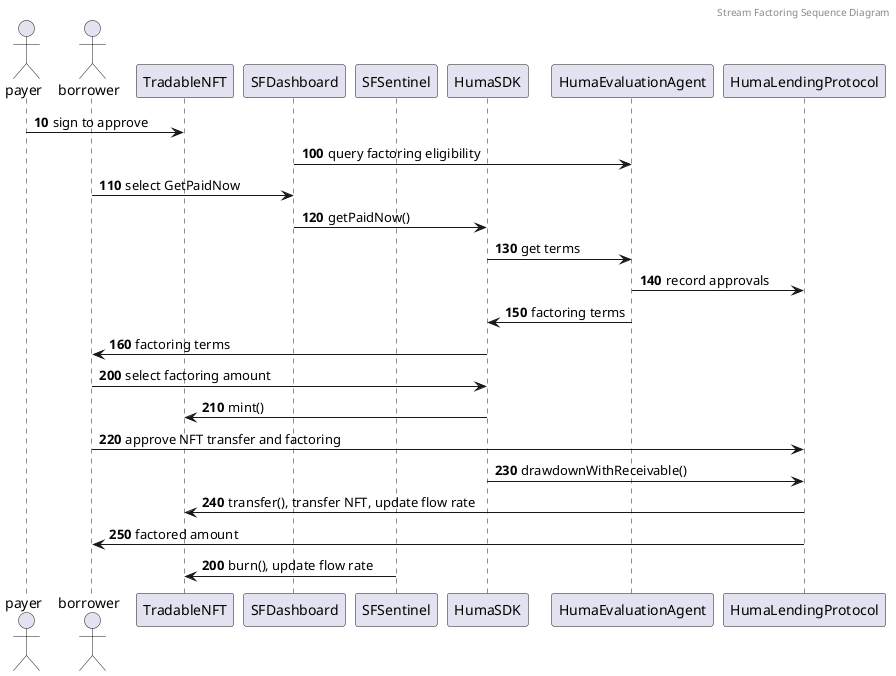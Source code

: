 @startuml
header Stream Factoring Sequence Diagram
actor payer
actor borrower
participant TradableNFT
participant SFDashboard
participant SFSentinel
participant HumaSDK
participant HumaEvaluationAgent as HumaEA
participant HumaLendingProtocol as HumaLP

autonumber 10 10
payer -> TradableNFT : sign to approve

autonumber 100 10
SFDashboard -> HumaEA : query factoring eligibility
borrower -> SFDashboard : select GetPaidNow
SFDashboard -> HumaSDK : getPaidNow()
HumaSDK -> HumaEA : get terms
HumaEA -> HumaLP : record approvals
HumaEA -> HumaSDK : factoring terms
HumaSDK -> borrower : factoring terms

autonumber 200 10
borrower -> HumaSDK : select factoring amount
HumaSDK -> TradableNFT : mint()
borrower -> HumaLP: approve NFT transfer and factoring
HumaSDK -> HumaLP : drawdownWithReceivable()
HumaLP -> TradableNFT : transfer(), transfer NFT, update flow rate
HumaLP -> borrower : factored amount

autonumber 200 10
SFSentinel -> TradableNFT : burn(), update flow rate

@enduml
